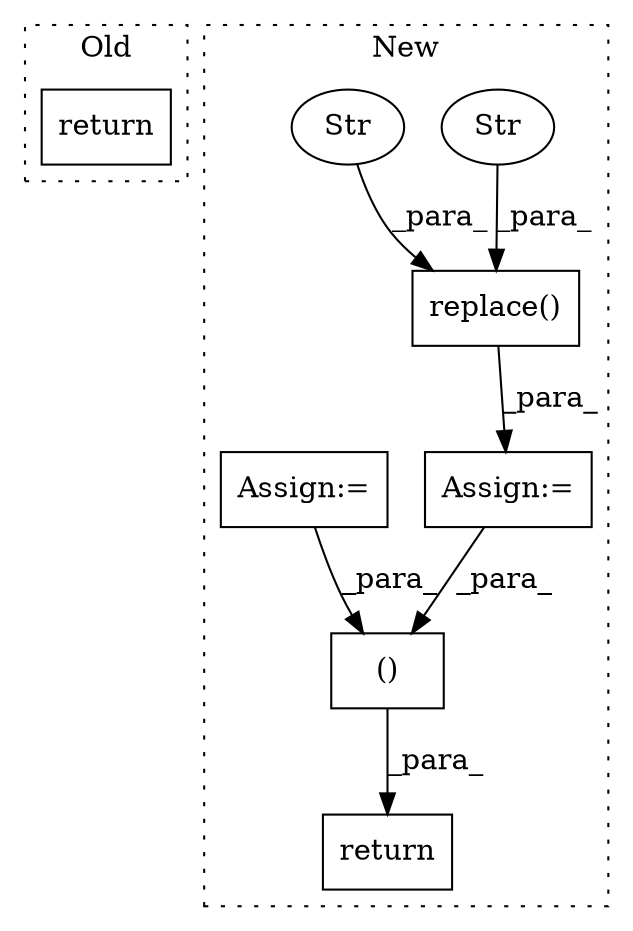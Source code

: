 digraph G {
subgraph cluster0 {
1 [label="return" a="93" s="3418" l="7" shape="box"];
label = "Old";
style="dotted";
}
subgraph cluster1 {
2 [label="replace()" a="75" s="3485,3503" l="11,1" shape="box"];
3 [label="Str" a="66" s="3501" l="2" shape="ellipse"];
4 [label="Str" a="66" s="3496" l="3" shape="ellipse"];
5 [label="Assign:=" a="68" s="3478" l="3" shape="box"];
6 [label="return" a="93" s="3514" l="7" shape="box"];
7 [label="Assign:=" a="68" s="3422" l="3" shape="box"];
8 [label="()" a="54" s="3525" l="8" shape="box"];
label = "New";
style="dotted";
}
2 -> 5 [label="_para_"];
3 -> 2 [label="_para_"];
4 -> 2 [label="_para_"];
5 -> 8 [label="_para_"];
7 -> 8 [label="_para_"];
8 -> 6 [label="_para_"];
}